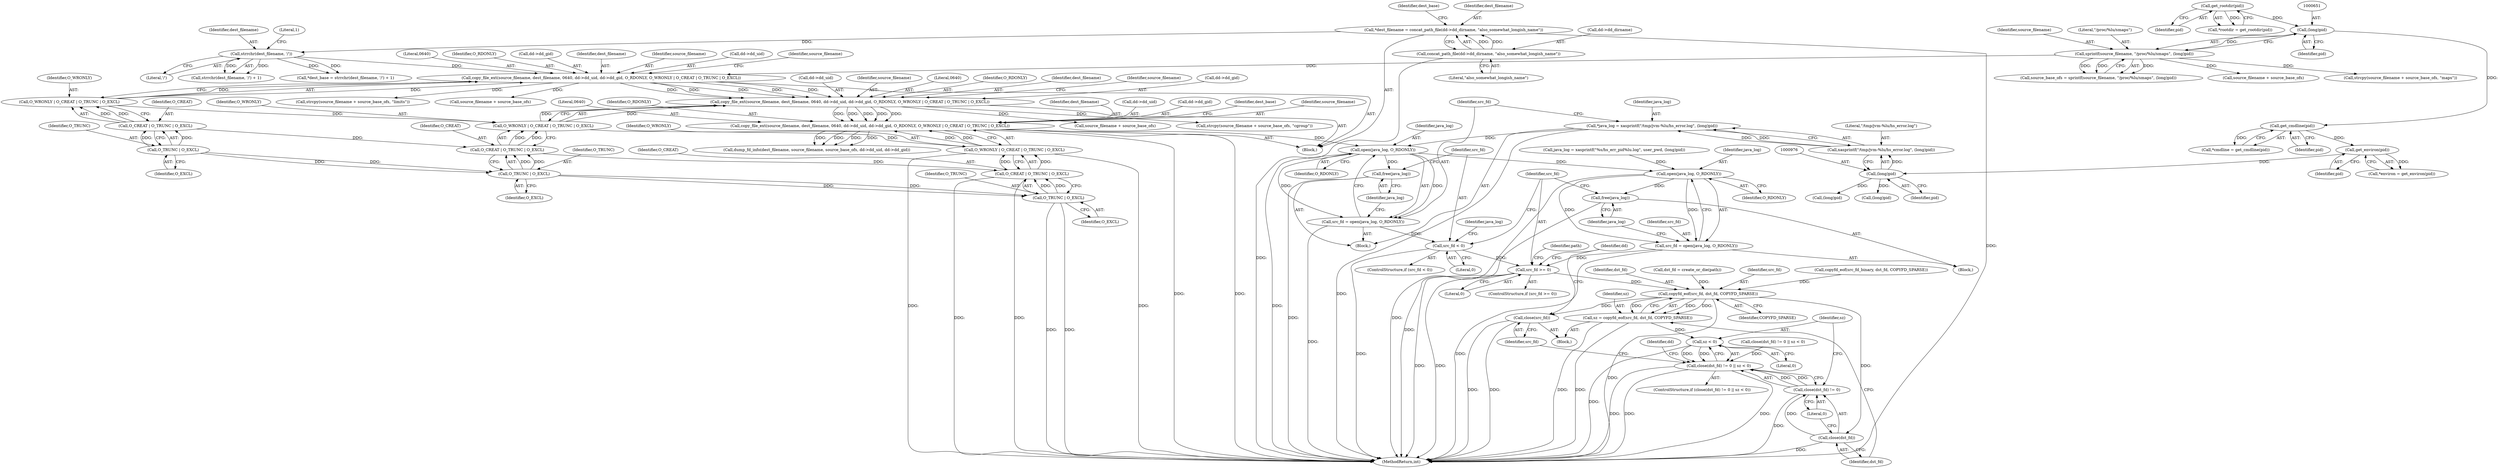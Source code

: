 digraph "0_abrt_17cb66b13997b0159b4253b3f5722db79f476d68@API" {
"1000981" [label="(Call,open(java_log, O_RDONLY))"];
"1000971" [label="(Call,*java_log = xasprintf(\"/tmp/jvm-%lu/hs_error.log\", (long)pid))"];
"1000973" [label="(Call,xasprintf(\"/tmp/jvm-%lu/hs_error.log\", (long)pid))"];
"1000975" [label="(Call,(long)pid)"];
"1000831" [label="(Call,get_environ(pid))"];
"1000824" [label="(Call,get_cmdline(pid))"];
"1000650" [label="(Call,(long)pid)"];
"1000628" [label="(Call,get_rootdir(pid))"];
"1000733" [label="(Call,copy_file_ext(source_filename, dest_filename, 0640, dd->dd_uid, dd->dd_gid, O_RDONLY, O_WRONLY | O_CREAT | O_TRUNC | O_EXCL))"];
"1000707" [label="(Call,copy_file_ext(source_filename, dest_filename, 0640, dd->dd_uid, dd->dd_gid, O_RDONLY, O_WRONLY | O_CREAT | O_TRUNC | O_EXCL))"];
"1000681" [label="(Call,copy_file_ext(source_filename, dest_filename, 0640, dd->dd_uid, dd->dd_gid, O_RDONLY, O_WRONLY | O_CREAT | O_TRUNC | O_EXCL))"];
"1000647" [label="(Call,sprintf(source_filename, \"/proc/%lu/smaps\", (long)pid))"];
"1000669" [label="(Call,strrchr(dest_filename, '/'))"];
"1000658" [label="(Call,*dest_filename = concat_path_file(dd->dd_dirname, \"also_somewhat_longish_name\"))"];
"1000660" [label="(Call,concat_path_file(dd->dd_dirname, \"also_somewhat_longish_name\"))"];
"1000692" [label="(Call,O_WRONLY | O_CREAT | O_TRUNC | O_EXCL)"];
"1000694" [label="(Call,O_CREAT | O_TRUNC | O_EXCL)"];
"1000696" [label="(Call,O_TRUNC | O_EXCL)"];
"1000718" [label="(Call,O_WRONLY | O_CREAT | O_TRUNC | O_EXCL)"];
"1000720" [label="(Call,O_CREAT | O_TRUNC | O_EXCL)"];
"1000722" [label="(Call,O_TRUNC | O_EXCL)"];
"1000744" [label="(Call,O_WRONLY | O_CREAT | O_TRUNC | O_EXCL)"];
"1000746" [label="(Call,O_CREAT | O_TRUNC | O_EXCL)"];
"1000748" [label="(Call,O_TRUNC | O_EXCL)"];
"1000979" [label="(Call,src_fd = open(java_log, O_RDONLY))"];
"1000987" [label="(Call,src_fd < 0)"];
"1001007" [label="(Call,src_fd >= 0)"];
"1001024" [label="(Call,copyfd_eof(src_fd, dst_fd, COPYFD_SPARSE))"];
"1001022" [label="(Call,sz = copyfd_eof(src_fd, dst_fd, COPYFD_SPARSE))"];
"1001034" [label="(Call,sz < 0)"];
"1001029" [label="(Call,close(dst_fd) != 0 || sz < 0)"];
"1001031" [label="(Call,close(dst_fd))"];
"1001030" [label="(Call,close(dst_fd) != 0)"];
"1001043" [label="(Call,close(src_fd))"];
"1000984" [label="(Call,free(java_log))"];
"1001001" [label="(Call,open(java_log, O_RDONLY))"];
"1000999" [label="(Call,src_fd = open(java_log, O_RDONLY))"];
"1001004" [label="(Call,free(java_log))"];
"1001029" [label="(Call,close(dst_fd) != 0 || sz < 0)"];
"1000711" [label="(Call,dd->dd_uid)"];
"1000723" [label="(Identifier,O_TRUNC)"];
"1000667" [label="(Identifier,dest_base)"];
"1000699" [label="(Call,strcpy(source_filename + source_base_ofs, \"limits\"))"];
"1000681" [label="(Call,copy_file_ext(source_filename, dest_filename, 0640, dd->dd_uid, dd->dd_gid, O_RDONLY, O_WRONLY | O_CREAT | O_TRUNC | O_EXCL))"];
"1001007" [label="(Call,src_fd >= 0)"];
"1000822" [label="(Call,*cmdline = get_cmdline(pid))"];
"1000672" [label="(Literal,1)"];
"1000661" [label="(Call,dd->dd_dirname)"];
"1000628" [label="(Call,get_rootdir(pid))"];
"1000829" [label="(Call,*environ = get_environ(pid))"];
"1001022" [label="(Call,sz = copyfd_eof(src_fd, dst_fd, COPYFD_SPARSE))"];
"1000694" [label="(Call,O_CREAT | O_TRUNC | O_EXCL)"];
"1001031" [label="(Call,close(dst_fd))"];
"1000977" [label="(Identifier,pid)"];
"1000684" [label="(Literal,0640)"];
"1000691" [label="(Identifier,O_RDONLY)"];
"1001034" [label="(Call,sz < 0)"];
"1001023" [label="(Identifier,sz)"];
"1001046" [label="(Identifier,dd)"];
"1000734" [label="(Identifier,source_filename)"];
"1000752" [label="(Identifier,dest_base)"];
"1000988" [label="(Identifier,src_fd)"];
"1001027" [label="(Identifier,COPYFD_SPARSE)"];
"1001035" [label="(Identifier,sz)"];
"1001002" [label="(Identifier,java_log)"];
"1001043" [label="(Call,close(src_fd))"];
"1000749" [label="(Identifier,O_TRUNC)"];
"1000986" [label="(ControlStructure,if (src_fd < 0))"];
"1001036" [label="(Literal,0)"];
"1000688" [label="(Call,dd->dd_gid)"];
"1000658" [label="(Call,*dest_filename = concat_path_file(dd->dd_dirname, \"also_somewhat_longish_name\"))"];
"1000748" [label="(Call,O_TRUNC | O_EXCL)"];
"1000882" [label="(Call,close(dst_fd) != 0 || sz < 0)"];
"1000726" [label="(Call,source_filename + source_base_ofs)"];
"1001039" [label="(Identifier,dd)"];
"1000736" [label="(Literal,0640)"];
"1001180" [label="(MethodReturn,int)"];
"1000683" [label="(Identifier,dest_filename)"];
"1000650" [label="(Call,(long)pid)"];
"1000666" [label="(Call,*dest_base = strrchr(dest_filename, '/') + 1)"];
"1000645" [label="(Call,source_base_ofs = sprintf(source_filename, \"/proc/%lu/smaps\", (long)pid))"];
"1000996" [label="(Call,(long)pid)"];
"1000980" [label="(Identifier,src_fd)"];
"1000983" [label="(Identifier,O_RDONLY)"];
"1001010" [label="(Block,)"];
"1000708" [label="(Identifier,source_filename)"];
"1001009" [label="(Literal,0)"];
"1001001" [label="(Call,open(java_log, O_RDONLY))"];
"1000746" [label="(Call,O_CREAT | O_TRUNC | O_EXCL)"];
"1000831" [label="(Call,get_environ(pid))"];
"1001026" [label="(Identifier,dst_fd)"];
"1001000" [label="(Identifier,src_fd)"];
"1000744" [label="(Call,O_WRONLY | O_CREAT | O_TRUNC | O_EXCL)"];
"1000825" [label="(Identifier,pid)"];
"1000990" [label="(Block,)"];
"1000697" [label="(Identifier,O_TRUNC)"];
"1001017" [label="(Call,dst_fd = create_or_die(path))"];
"1000671" [label="(Literal,'/')"];
"1000682" [label="(Identifier,source_filename)"];
"1000972" [label="(Identifier,java_log)"];
"1000669" [label="(Call,strrchr(dest_filename, '/'))"];
"1000674" [label="(Call,source_filename + source_base_ofs)"];
"1001008" [label="(Identifier,src_fd)"];
"1001044" [label="(Identifier,src_fd)"];
"1000719" [label="(Identifier,O_WRONLY)"];
"1000733" [label="(Call,copy_file_ext(source_filename, dest_filename, 0640, dd->dd_uid, dd->dd_gid, O_RDONLY, O_WRONLY | O_CREAT | O_TRUNC | O_EXCL))"];
"1000992" [label="(Identifier,java_log)"];
"1000710" [label="(Literal,0640)"];
"1000750" [label="(Identifier,O_EXCL)"];
"1000659" [label="(Identifier,dest_filename)"];
"1000695" [label="(Identifier,O_CREAT)"];
"1000664" [label="(Literal,\"also_somewhat_longish_name\")"];
"1001030" [label="(Call,close(dst_fd) != 0)"];
"1001005" [label="(Identifier,java_log)"];
"1001024" [label="(Call,copyfd_eof(src_fd, dst_fd, COPYFD_SPARSE))"];
"1000685" [label="(Call,dd->dd_uid)"];
"1000969" [label="(Block,)"];
"1000696" [label="(Call,O_TRUNC | O_EXCL)"];
"1000722" [label="(Call,O_TRUNC | O_EXCL)"];
"1000692" [label="(Call,O_WRONLY | O_CREAT | O_TRUNC | O_EXCL)"];
"1000743" [label="(Identifier,O_RDONLY)"];
"1000982" [label="(Identifier,java_log)"];
"1001025" [label="(Identifier,src_fd)"];
"1001004" [label="(Call,free(java_log))"];
"1000974" [label="(Literal,\"/tmp/jvm-%lu/hs_error.log\")"];
"1000629" [label="(Identifier,pid)"];
"1000701" [label="(Identifier,source_filename)"];
"1000724" [label="(Identifier,O_EXCL)"];
"1001033" [label="(Literal,0)"];
"1000991" [label="(Call,java_log = xasprintf(\"%s/hs_err_pid%lu.log\", user_pwd, (long)pid))"];
"1000824" [label="(Call,get_cmdline(pid))"];
"1000626" [label="(Call,*rootdir = get_rootdir(pid))"];
"1000721" [label="(Identifier,O_CREAT)"];
"1000718" [label="(Call,O_WRONLY | O_CREAT | O_TRUNC | O_EXCL)"];
"1000725" [label="(Call,strcpy(source_filename + source_base_ofs, \"cgroup\"))"];
"1000872" [label="(Call,copyfd_eof(src_fd_binary, dst_fd, COPYFD_SPARSE))"];
"1000670" [label="(Identifier,dest_filename)"];
"1000660" [label="(Call,concat_path_file(dd->dd_dirname, \"also_somewhat_longish_name\"))"];
"1000673" [label="(Call,strcpy(source_filename + source_base_ofs, \"maps\"))"];
"1001003" [label="(Identifier,O_RDONLY)"];
"1000979" [label="(Call,src_fd = open(java_log, O_RDONLY))"];
"1000832" [label="(Identifier,pid)"];
"1000717" [label="(Identifier,O_RDONLY)"];
"1000720" [label="(Call,O_CREAT | O_TRUNC | O_EXCL)"];
"1001076" [label="(Call,(long)pid)"];
"1000624" [label="(Block,)"];
"1000709" [label="(Identifier,dest_filename)"];
"1000700" [label="(Call,source_filename + source_base_ofs)"];
"1001013" [label="(Identifier,path)"];
"1001028" [label="(ControlStructure,if (close(dst_fd) != 0 || sz < 0))"];
"1000648" [label="(Identifier,source_filename)"];
"1000973" [label="(Call,xasprintf(\"/tmp/jvm-%lu/hs_error.log\", (long)pid))"];
"1000727" [label="(Identifier,source_filename)"];
"1000987" [label="(Call,src_fd < 0)"];
"1000652" [label="(Identifier,pid)"];
"1000989" [label="(Literal,0)"];
"1000714" [label="(Call,dd->dd_gid)"];
"1000693" [label="(Identifier,O_WRONLY)"];
"1000649" [label="(Literal,\"/proc/%lu/smaps\")"];
"1000985" [label="(Identifier,java_log)"];
"1000647" [label="(Call,sprintf(source_filename, \"/proc/%lu/smaps\", (long)pid))"];
"1000999" [label="(Call,src_fd = open(java_log, O_RDONLY))"];
"1000668" [label="(Call,strrchr(dest_filename, '/') + 1)"];
"1000975" [label="(Call,(long)pid)"];
"1001006" [label="(ControlStructure,if (src_fd >= 0))"];
"1000754" [label="(Call,dump_fd_info(dest_filename, source_filename, source_base_ofs, dd->dd_uid, dd->dd_gid))"];
"1000735" [label="(Identifier,dest_filename)"];
"1000707" [label="(Call,copy_file_ext(source_filename, dest_filename, 0640, dd->dd_uid, dd->dd_gid, O_RDONLY, O_WRONLY | O_CREAT | O_TRUNC | O_EXCL))"];
"1001032" [label="(Identifier,dst_fd)"];
"1000698" [label="(Identifier,O_EXCL)"];
"1000745" [label="(Identifier,O_WRONLY)"];
"1000747" [label="(Identifier,O_CREAT)"];
"1000981" [label="(Call,open(java_log, O_RDONLY))"];
"1000971" [label="(Call,*java_log = xasprintf(\"/tmp/jvm-%lu/hs_error.log\", (long)pid))"];
"1000737" [label="(Call,dd->dd_uid)"];
"1000984" [label="(Call,free(java_log))"];
"1000740" [label="(Call,dd->dd_gid)"];
"1000981" -> "1000979"  [label="AST: "];
"1000981" -> "1000983"  [label="CFG: "];
"1000982" -> "1000981"  [label="AST: "];
"1000983" -> "1000981"  [label="AST: "];
"1000979" -> "1000981"  [label="CFG: "];
"1000981" -> "1001180"  [label="DDG: "];
"1000981" -> "1000979"  [label="DDG: "];
"1000981" -> "1000979"  [label="DDG: "];
"1000971" -> "1000981"  [label="DDG: "];
"1000733" -> "1000981"  [label="DDG: "];
"1000981" -> "1000984"  [label="DDG: "];
"1000981" -> "1001001"  [label="DDG: "];
"1000971" -> "1000969"  [label="AST: "];
"1000971" -> "1000973"  [label="CFG: "];
"1000972" -> "1000971"  [label="AST: "];
"1000973" -> "1000971"  [label="AST: "];
"1000980" -> "1000971"  [label="CFG: "];
"1000971" -> "1001180"  [label="DDG: "];
"1000973" -> "1000971"  [label="DDG: "];
"1000973" -> "1000971"  [label="DDG: "];
"1000973" -> "1000975"  [label="CFG: "];
"1000974" -> "1000973"  [label="AST: "];
"1000975" -> "1000973"  [label="AST: "];
"1000975" -> "1000973"  [label="DDG: "];
"1000975" -> "1000977"  [label="CFG: "];
"1000976" -> "1000975"  [label="AST: "];
"1000977" -> "1000975"  [label="AST: "];
"1000831" -> "1000975"  [label="DDG: "];
"1000975" -> "1000996"  [label="DDG: "];
"1000975" -> "1001076"  [label="DDG: "];
"1000831" -> "1000829"  [label="AST: "];
"1000831" -> "1000832"  [label="CFG: "];
"1000832" -> "1000831"  [label="AST: "];
"1000829" -> "1000831"  [label="CFG: "];
"1000831" -> "1000829"  [label="DDG: "];
"1000824" -> "1000831"  [label="DDG: "];
"1000824" -> "1000822"  [label="AST: "];
"1000824" -> "1000825"  [label="CFG: "];
"1000825" -> "1000824"  [label="AST: "];
"1000822" -> "1000824"  [label="CFG: "];
"1000824" -> "1000822"  [label="DDG: "];
"1000650" -> "1000824"  [label="DDG: "];
"1000650" -> "1000647"  [label="AST: "];
"1000650" -> "1000652"  [label="CFG: "];
"1000651" -> "1000650"  [label="AST: "];
"1000652" -> "1000650"  [label="AST: "];
"1000647" -> "1000650"  [label="CFG: "];
"1000650" -> "1000647"  [label="DDG: "];
"1000628" -> "1000650"  [label="DDG: "];
"1000628" -> "1000626"  [label="AST: "];
"1000628" -> "1000629"  [label="CFG: "];
"1000629" -> "1000628"  [label="AST: "];
"1000626" -> "1000628"  [label="CFG: "];
"1000628" -> "1000626"  [label="DDG: "];
"1000733" -> "1000624"  [label="AST: "];
"1000733" -> "1000744"  [label="CFG: "];
"1000734" -> "1000733"  [label="AST: "];
"1000735" -> "1000733"  [label="AST: "];
"1000736" -> "1000733"  [label="AST: "];
"1000737" -> "1000733"  [label="AST: "];
"1000740" -> "1000733"  [label="AST: "];
"1000743" -> "1000733"  [label="AST: "];
"1000744" -> "1000733"  [label="AST: "];
"1000752" -> "1000733"  [label="CFG: "];
"1000733" -> "1001180"  [label="DDG: "];
"1000733" -> "1001180"  [label="DDG: "];
"1000707" -> "1000733"  [label="DDG: "];
"1000707" -> "1000733"  [label="DDG: "];
"1000707" -> "1000733"  [label="DDG: "];
"1000707" -> "1000733"  [label="DDG: "];
"1000707" -> "1000733"  [label="DDG: "];
"1000744" -> "1000733"  [label="DDG: "];
"1000744" -> "1000733"  [label="DDG: "];
"1000733" -> "1000754"  [label="DDG: "];
"1000733" -> "1000754"  [label="DDG: "];
"1000733" -> "1000754"  [label="DDG: "];
"1000733" -> "1000754"  [label="DDG: "];
"1000707" -> "1000624"  [label="AST: "];
"1000707" -> "1000718"  [label="CFG: "];
"1000708" -> "1000707"  [label="AST: "];
"1000709" -> "1000707"  [label="AST: "];
"1000710" -> "1000707"  [label="AST: "];
"1000711" -> "1000707"  [label="AST: "];
"1000714" -> "1000707"  [label="AST: "];
"1000717" -> "1000707"  [label="AST: "];
"1000718" -> "1000707"  [label="AST: "];
"1000727" -> "1000707"  [label="CFG: "];
"1000681" -> "1000707"  [label="DDG: "];
"1000681" -> "1000707"  [label="DDG: "];
"1000681" -> "1000707"  [label="DDG: "];
"1000681" -> "1000707"  [label="DDG: "];
"1000681" -> "1000707"  [label="DDG: "];
"1000718" -> "1000707"  [label="DDG: "];
"1000718" -> "1000707"  [label="DDG: "];
"1000707" -> "1000725"  [label="DDG: "];
"1000707" -> "1000726"  [label="DDG: "];
"1000681" -> "1000624"  [label="AST: "];
"1000681" -> "1000692"  [label="CFG: "];
"1000682" -> "1000681"  [label="AST: "];
"1000683" -> "1000681"  [label="AST: "];
"1000684" -> "1000681"  [label="AST: "];
"1000685" -> "1000681"  [label="AST: "];
"1000688" -> "1000681"  [label="AST: "];
"1000691" -> "1000681"  [label="AST: "];
"1000692" -> "1000681"  [label="AST: "];
"1000701" -> "1000681"  [label="CFG: "];
"1000647" -> "1000681"  [label="DDG: "];
"1000669" -> "1000681"  [label="DDG: "];
"1000692" -> "1000681"  [label="DDG: "];
"1000692" -> "1000681"  [label="DDG: "];
"1000681" -> "1000699"  [label="DDG: "];
"1000681" -> "1000700"  [label="DDG: "];
"1000647" -> "1000645"  [label="AST: "];
"1000648" -> "1000647"  [label="AST: "];
"1000649" -> "1000647"  [label="AST: "];
"1000645" -> "1000647"  [label="CFG: "];
"1000647" -> "1000645"  [label="DDG: "];
"1000647" -> "1000645"  [label="DDG: "];
"1000647" -> "1000645"  [label="DDG: "];
"1000647" -> "1000673"  [label="DDG: "];
"1000647" -> "1000674"  [label="DDG: "];
"1000669" -> "1000668"  [label="AST: "];
"1000669" -> "1000671"  [label="CFG: "];
"1000670" -> "1000669"  [label="AST: "];
"1000671" -> "1000669"  [label="AST: "];
"1000672" -> "1000669"  [label="CFG: "];
"1000669" -> "1000666"  [label="DDG: "];
"1000669" -> "1000666"  [label="DDG: "];
"1000669" -> "1000668"  [label="DDG: "];
"1000669" -> "1000668"  [label="DDG: "];
"1000658" -> "1000669"  [label="DDG: "];
"1000658" -> "1000624"  [label="AST: "];
"1000658" -> "1000660"  [label="CFG: "];
"1000659" -> "1000658"  [label="AST: "];
"1000660" -> "1000658"  [label="AST: "];
"1000667" -> "1000658"  [label="CFG: "];
"1000658" -> "1001180"  [label="DDG: "];
"1000660" -> "1000658"  [label="DDG: "];
"1000660" -> "1000658"  [label="DDG: "];
"1000660" -> "1000664"  [label="CFG: "];
"1000661" -> "1000660"  [label="AST: "];
"1000664" -> "1000660"  [label="AST: "];
"1000660" -> "1001180"  [label="DDG: "];
"1000692" -> "1000694"  [label="CFG: "];
"1000693" -> "1000692"  [label="AST: "];
"1000694" -> "1000692"  [label="AST: "];
"1000694" -> "1000692"  [label="DDG: "];
"1000694" -> "1000692"  [label="DDG: "];
"1000692" -> "1000718"  [label="DDG: "];
"1000694" -> "1000696"  [label="CFG: "];
"1000695" -> "1000694"  [label="AST: "];
"1000696" -> "1000694"  [label="AST: "];
"1000696" -> "1000694"  [label="DDG: "];
"1000696" -> "1000694"  [label="DDG: "];
"1000694" -> "1000720"  [label="DDG: "];
"1000696" -> "1000698"  [label="CFG: "];
"1000697" -> "1000696"  [label="AST: "];
"1000698" -> "1000696"  [label="AST: "];
"1000696" -> "1000722"  [label="DDG: "];
"1000696" -> "1000722"  [label="DDG: "];
"1000718" -> "1000720"  [label="CFG: "];
"1000719" -> "1000718"  [label="AST: "];
"1000720" -> "1000718"  [label="AST: "];
"1000720" -> "1000718"  [label="DDG: "];
"1000720" -> "1000718"  [label="DDG: "];
"1000718" -> "1000744"  [label="DDG: "];
"1000720" -> "1000722"  [label="CFG: "];
"1000721" -> "1000720"  [label="AST: "];
"1000722" -> "1000720"  [label="AST: "];
"1000722" -> "1000720"  [label="DDG: "];
"1000722" -> "1000720"  [label="DDG: "];
"1000720" -> "1000746"  [label="DDG: "];
"1000722" -> "1000724"  [label="CFG: "];
"1000723" -> "1000722"  [label="AST: "];
"1000724" -> "1000722"  [label="AST: "];
"1000722" -> "1000748"  [label="DDG: "];
"1000722" -> "1000748"  [label="DDG: "];
"1000744" -> "1000746"  [label="CFG: "];
"1000745" -> "1000744"  [label="AST: "];
"1000746" -> "1000744"  [label="AST: "];
"1000744" -> "1001180"  [label="DDG: "];
"1000744" -> "1001180"  [label="DDG: "];
"1000746" -> "1000744"  [label="DDG: "];
"1000746" -> "1000744"  [label="DDG: "];
"1000746" -> "1000748"  [label="CFG: "];
"1000747" -> "1000746"  [label="AST: "];
"1000748" -> "1000746"  [label="AST: "];
"1000746" -> "1001180"  [label="DDG: "];
"1000746" -> "1001180"  [label="DDG: "];
"1000748" -> "1000746"  [label="DDG: "];
"1000748" -> "1000746"  [label="DDG: "];
"1000748" -> "1000750"  [label="CFG: "];
"1000749" -> "1000748"  [label="AST: "];
"1000750" -> "1000748"  [label="AST: "];
"1000748" -> "1001180"  [label="DDG: "];
"1000748" -> "1001180"  [label="DDG: "];
"1000979" -> "1000969"  [label="AST: "];
"1000980" -> "1000979"  [label="AST: "];
"1000985" -> "1000979"  [label="CFG: "];
"1000979" -> "1001180"  [label="DDG: "];
"1000979" -> "1000987"  [label="DDG: "];
"1000987" -> "1000986"  [label="AST: "];
"1000987" -> "1000989"  [label="CFG: "];
"1000988" -> "1000987"  [label="AST: "];
"1000989" -> "1000987"  [label="AST: "];
"1000992" -> "1000987"  [label="CFG: "];
"1001008" -> "1000987"  [label="CFG: "];
"1000987" -> "1001180"  [label="DDG: "];
"1000987" -> "1001007"  [label="DDG: "];
"1001007" -> "1001006"  [label="AST: "];
"1001007" -> "1001009"  [label="CFG: "];
"1001008" -> "1001007"  [label="AST: "];
"1001009" -> "1001007"  [label="AST: "];
"1001013" -> "1001007"  [label="CFG: "];
"1001046" -> "1001007"  [label="CFG: "];
"1001007" -> "1001180"  [label="DDG: "];
"1001007" -> "1001180"  [label="DDG: "];
"1000999" -> "1001007"  [label="DDG: "];
"1001007" -> "1001024"  [label="DDG: "];
"1001024" -> "1001022"  [label="AST: "];
"1001024" -> "1001027"  [label="CFG: "];
"1001025" -> "1001024"  [label="AST: "];
"1001026" -> "1001024"  [label="AST: "];
"1001027" -> "1001024"  [label="AST: "];
"1001022" -> "1001024"  [label="CFG: "];
"1001024" -> "1001180"  [label="DDG: "];
"1001024" -> "1001022"  [label="DDG: "];
"1001024" -> "1001022"  [label="DDG: "];
"1001024" -> "1001022"  [label="DDG: "];
"1001017" -> "1001024"  [label="DDG: "];
"1000872" -> "1001024"  [label="DDG: "];
"1001024" -> "1001031"  [label="DDG: "];
"1001024" -> "1001043"  [label="DDG: "];
"1001022" -> "1001010"  [label="AST: "];
"1001023" -> "1001022"  [label="AST: "];
"1001032" -> "1001022"  [label="CFG: "];
"1001022" -> "1001180"  [label="DDG: "];
"1001022" -> "1001180"  [label="DDG: "];
"1001022" -> "1001034"  [label="DDG: "];
"1001034" -> "1001029"  [label="AST: "];
"1001034" -> "1001036"  [label="CFG: "];
"1001035" -> "1001034"  [label="AST: "];
"1001036" -> "1001034"  [label="AST: "];
"1001029" -> "1001034"  [label="CFG: "];
"1001034" -> "1001180"  [label="DDG: "];
"1001034" -> "1001029"  [label="DDG: "];
"1001034" -> "1001029"  [label="DDG: "];
"1001029" -> "1001028"  [label="AST: "];
"1001029" -> "1001030"  [label="CFG: "];
"1001030" -> "1001029"  [label="AST: "];
"1001039" -> "1001029"  [label="CFG: "];
"1001044" -> "1001029"  [label="CFG: "];
"1001029" -> "1001180"  [label="DDG: "];
"1001029" -> "1001180"  [label="DDG: "];
"1001029" -> "1001180"  [label="DDG: "];
"1001030" -> "1001029"  [label="DDG: "];
"1001030" -> "1001029"  [label="DDG: "];
"1000882" -> "1001029"  [label="DDG: "];
"1001031" -> "1001030"  [label="AST: "];
"1001031" -> "1001032"  [label="CFG: "];
"1001032" -> "1001031"  [label="AST: "];
"1001033" -> "1001031"  [label="CFG: "];
"1001031" -> "1001180"  [label="DDG: "];
"1001031" -> "1001030"  [label="DDG: "];
"1001030" -> "1001033"  [label="CFG: "];
"1001033" -> "1001030"  [label="AST: "];
"1001035" -> "1001030"  [label="CFG: "];
"1001030" -> "1001180"  [label="DDG: "];
"1001043" -> "1001010"  [label="AST: "];
"1001043" -> "1001044"  [label="CFG: "];
"1001044" -> "1001043"  [label="AST: "];
"1001046" -> "1001043"  [label="CFG: "];
"1001043" -> "1001180"  [label="DDG: "];
"1001043" -> "1001180"  [label="DDG: "];
"1000984" -> "1000969"  [label="AST: "];
"1000984" -> "1000985"  [label="CFG: "];
"1000985" -> "1000984"  [label="AST: "];
"1000988" -> "1000984"  [label="CFG: "];
"1000984" -> "1001180"  [label="DDG: "];
"1001001" -> "1000999"  [label="AST: "];
"1001001" -> "1001003"  [label="CFG: "];
"1001002" -> "1001001"  [label="AST: "];
"1001003" -> "1001001"  [label="AST: "];
"1000999" -> "1001001"  [label="CFG: "];
"1001001" -> "1001180"  [label="DDG: "];
"1001001" -> "1000999"  [label="DDG: "];
"1001001" -> "1000999"  [label="DDG: "];
"1000991" -> "1001001"  [label="DDG: "];
"1001001" -> "1001004"  [label="DDG: "];
"1000999" -> "1000990"  [label="AST: "];
"1001000" -> "1000999"  [label="AST: "];
"1001005" -> "1000999"  [label="CFG: "];
"1000999" -> "1001180"  [label="DDG: "];
"1001004" -> "1000990"  [label="AST: "];
"1001004" -> "1001005"  [label="CFG: "];
"1001005" -> "1001004"  [label="AST: "];
"1001008" -> "1001004"  [label="CFG: "];
"1001004" -> "1001180"  [label="DDG: "];
}
